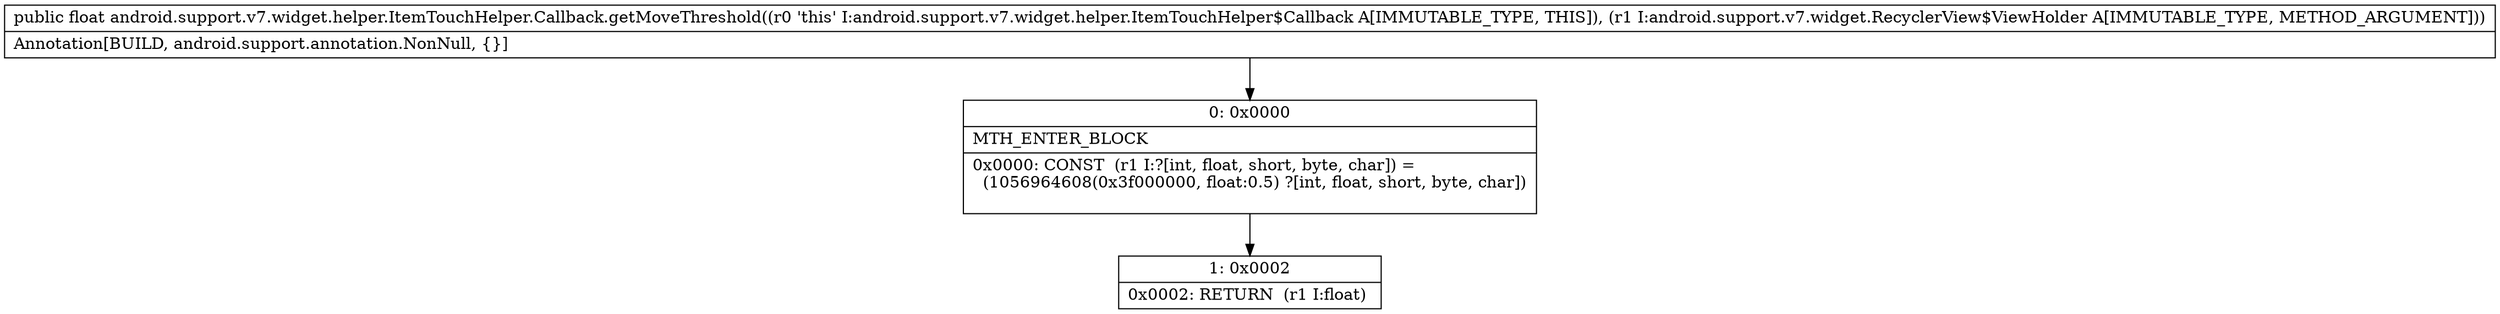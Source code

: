digraph "CFG forandroid.support.v7.widget.helper.ItemTouchHelper.Callback.getMoveThreshold(Landroid\/support\/v7\/widget\/RecyclerView$ViewHolder;)F" {
Node_0 [shape=record,label="{0\:\ 0x0000|MTH_ENTER_BLOCK\l|0x0000: CONST  (r1 I:?[int, float, short, byte, char]) = \l  (1056964608(0x3f000000, float:0.5) ?[int, float, short, byte, char])\l \l}"];
Node_1 [shape=record,label="{1\:\ 0x0002|0x0002: RETURN  (r1 I:float) \l}"];
MethodNode[shape=record,label="{public float android.support.v7.widget.helper.ItemTouchHelper.Callback.getMoveThreshold((r0 'this' I:android.support.v7.widget.helper.ItemTouchHelper$Callback A[IMMUTABLE_TYPE, THIS]), (r1 I:android.support.v7.widget.RecyclerView$ViewHolder A[IMMUTABLE_TYPE, METHOD_ARGUMENT]))  | Annotation[BUILD, android.support.annotation.NonNull, \{\}]\l}"];
MethodNode -> Node_0;
Node_0 -> Node_1;
}

